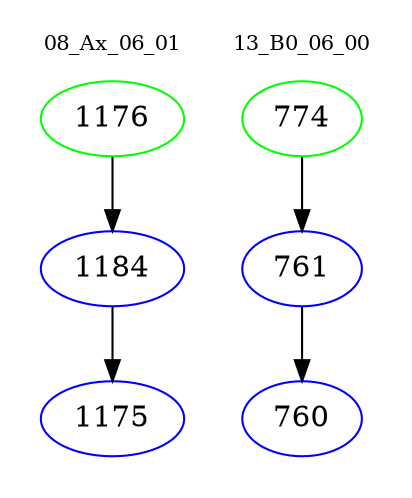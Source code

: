 digraph{
subgraph cluster_0 {
color = white
label = "08_Ax_06_01";
fontsize=10;
T0_1176 [label="1176", color="green"]
T0_1176 -> T0_1184 [color="black"]
T0_1184 [label="1184", color="blue"]
T0_1184 -> T0_1175 [color="black"]
T0_1175 [label="1175", color="blue"]
}
subgraph cluster_1 {
color = white
label = "13_B0_06_00";
fontsize=10;
T1_774 [label="774", color="green"]
T1_774 -> T1_761 [color="black"]
T1_761 [label="761", color="blue"]
T1_761 -> T1_760 [color="black"]
T1_760 [label="760", color="blue"]
}
}
